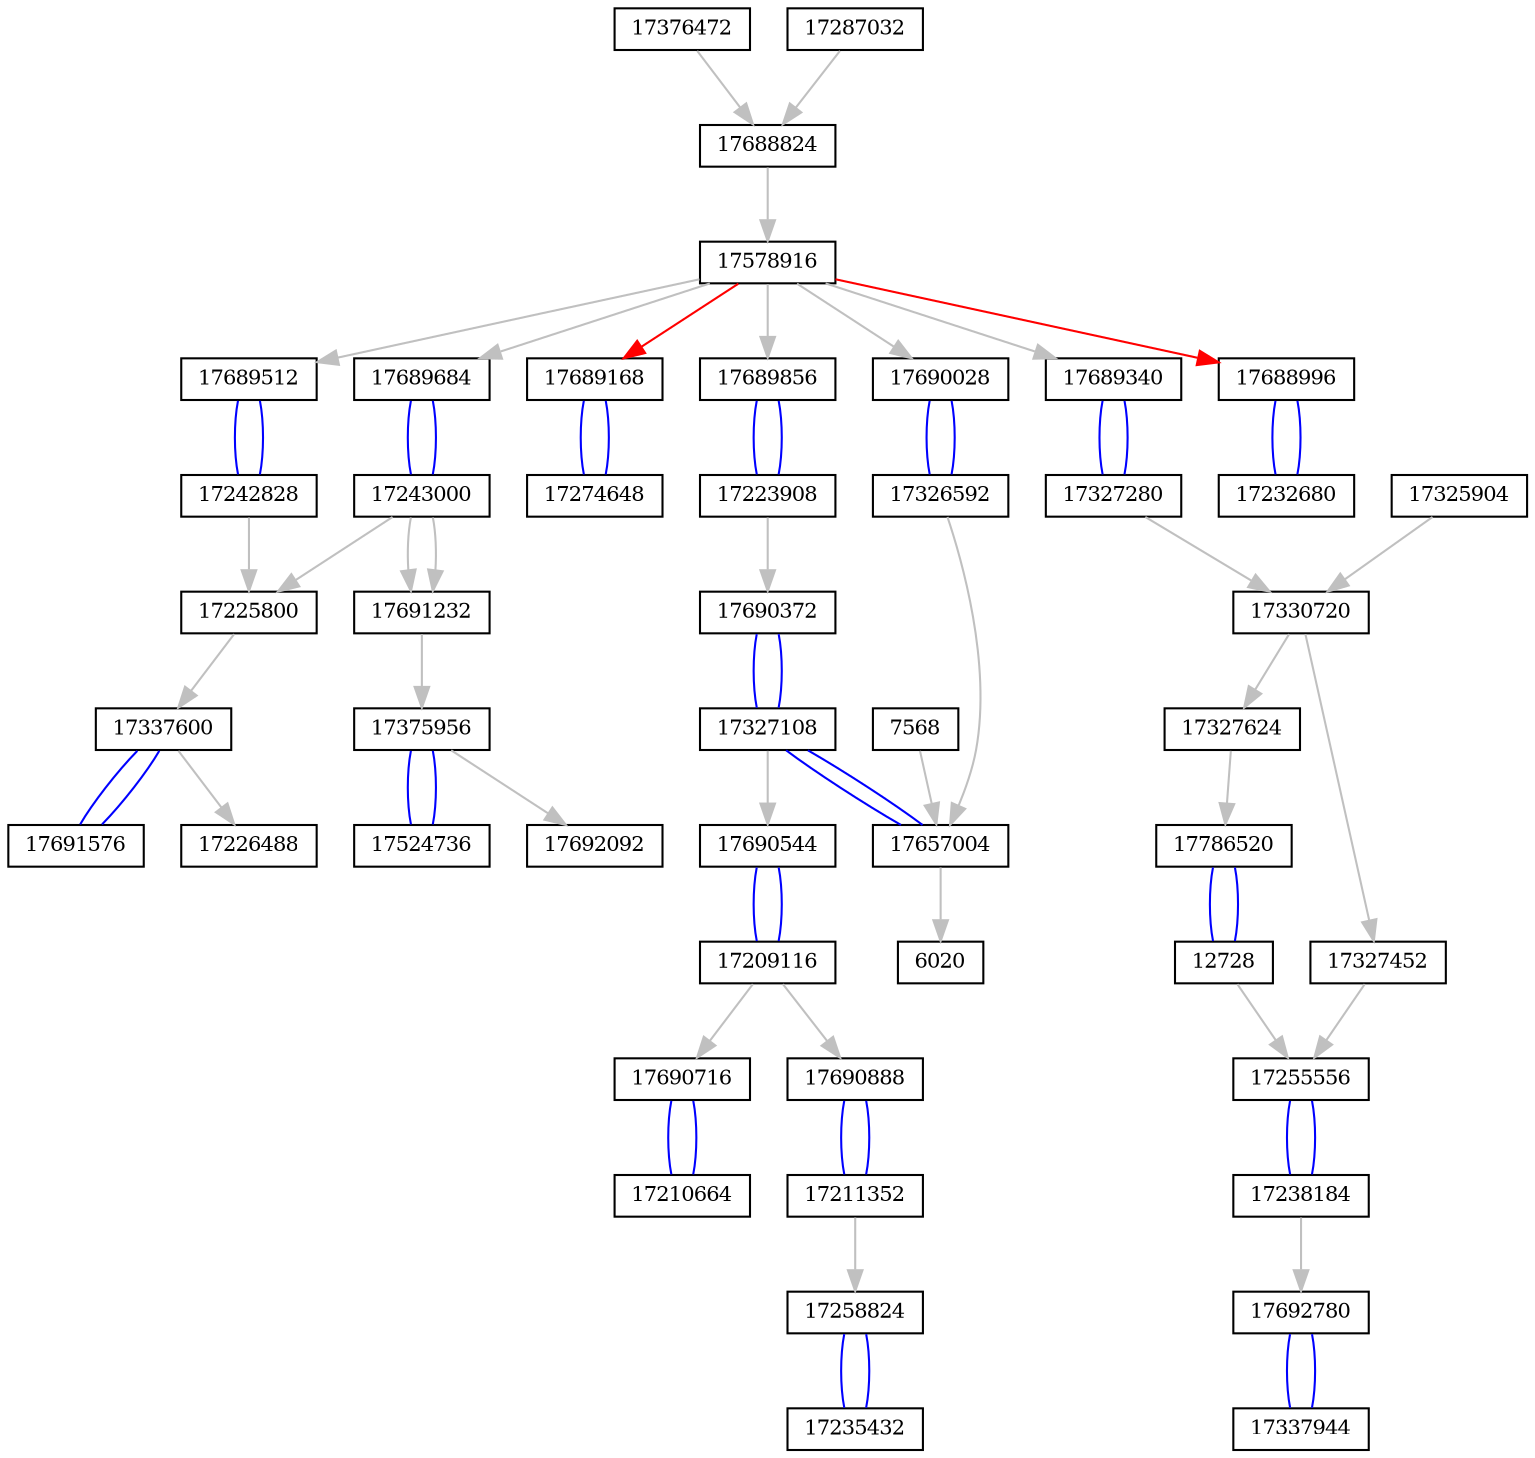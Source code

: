graph G {
	node [label="\N", shape=box, height="0.01", width="0.01", fontsize=10];
	graph [bb="0,0,745,335"];
	17376472 [label=17376472, height="0.28", width="0.78", pos="311,324"];
	17688824 [label=17688824, height="0.28", width="0.78", pos="333,284"];
	17578916 [label=17578916, height="0.28", width="0.78", pos="328,237"];
	17689512 [label=17689512, height="0.28", width="0.78", pos="318,203"];
	17242828 [label=17242828, height="0.28", width="0.78", pos="286,167"];
	17225800 [label=17225800, height="0.28", width="0.78", pos="284,124"];
	17337600 [label=17337600, height="0.28", width="0.78", pos="266,81"];
	17691576 [label=17691576, height="0.28", width="0.78", pos="225,76"];
	17226488 [label=17226488, height="0.28", width="0.78", pos="269,38"];
	17243000 [label=17243000, height="0.28", width="0.78", pos="320,155"];
	17691232 [label=17691232, height="0.28", width="0.78", pos="349,118"];
	17375956 [label=17375956, height="0.28", width="0.78", pos="361,76"];
	17524736 [label=17524736, height="0.28", width="0.78", pos="326,76"];
	17692092 [label=17692092, height="0.28", width="0.78", pos="376,38"];
	17689684 [label=17689684, height="0.28", width="0.78", pos="321,191"];
	17689168 [label=17689168, height="0.28", width="0.78", pos="344,261"];
	17274648 [label=17274648, height="0.28", width="0.78", pos="297,276"];
	17689340 [label=17689340, height="0.28", width="0.78", pos="273,222"];
	17327280 [label=17327280, height="0.28", width="0.78", pos="224,203"];
	17330720 [label=17330720, height="0.28", width="0.78", pos="182,174"];
	17327452 [label=17327452, height="0.28", width="0.78", pos="165,114"];
	17255556 [label=17255556, height="0.28", width="0.78", pos="129,76"];
	17238184 [label=17238184, height="0.28", width="0.78", pos="92,59"];
	17692780 [label=17692780, height="0.28", width="0.78", pos="65,29"];
	17337944 [label=17337944, height="0.28", width="0.78", pos="29,11"];
	12728 [label=12728, height="0.28", width="0.58", pos="88,113"];
	17786520 [label=17786520, height="0.28", width="0.78", pos="123,114"];
	17327624 [label=17327624, height="0.28", width="0.78", pos="147,157"];
	17325904 [label=17325904, height="0.28", width="0.78", pos="152,211"];
	17689856 [label=17689856, height="0.28", width="0.78", pos="368,209"];
	17223908 [label=17223908, height="0.28", width="0.78", pos="413,194"];
	17690372 [label=17690372, height="0.28", width="0.78", pos="453,172"];
	17327108 [label=17327108, height="0.28", width="0.78", pos="503,176"];
	17657004 [label=17657004, height="0.28", width="0.78", pos="472,194"];
	6020 [label=6020, height="0.28", width="0.50", pos="478,156"];
	7568 [label=7568, height="0.28", width="0.50", pos="499,239"];
	17326592 [label=17326592, height="0.28", width="0.78", pos="429,225"];
	17690028 [label=17690028, height="0.28", width="0.78", pos="380,233"];
	17690544 [label=17690544, height="0.28", width="0.78", pos="540,151"];
	17209116 [label=17209116, height="0.28", width="0.78", pos="575,124"];
	17690716 [label=17690716, height="0.28", width="0.78", pos="572,78"];
	17210664 [label=17210664, height="0.28", width="0.78", pos="593,40"];
	17690888 [label=17690888, height="0.28", width="0.78", pos="617,114"];
	17211352 [label=17211352, height="0.28", width="0.78", pos="657,104"];
	17258824 [label=17258824, height="0.28", width="0.78", pos="682,71"];
	17235432 [label=17235432, height="0.28", width="0.78", pos="716,50"];
	17688996 [label=17688996, height="0.28", width="0.78", pos="310,259"];
	17232680 [label=17232680, height="0.28", width="0.78", pos="267,276"];
	17287032 [label=17287032, height="0.28", width="0.78", pos="352,322"];
	17376472 -- 17688824 [color=grey, dir=forward, pos="e,327,294 317,314 319,311 321,307 322,303"];
	17688824 -- 17578916 [color=grey, dir=forward, pos="e,329,247 332,274 331,269 331,263 330,257"];
	17578916 -- 17689512 [color=grey, dir=forward, pos="e,321,213 325,227 325,226 324,224 324,223"];
	17578916 -- 17689168 [color=red, dir=forward, pos="e,337,251 335,247 335,247 335,247 335,247"];
	17578916 -- 17689340 [color=grey, dir=forward, pos="e,300,229 300,229 300,229 300,229 300,229"];
	17578916 -- 17689856 [color=grey, dir=forward, pos="e,354,219 342,227 343,226 344,225 345,225"];
	17578916 -- 17690028 [color=grey, dir=forward, pos="e,356,235 356,235 356,235 356,235 356,235"];
	17578916 -- 17689684 [color=grey, dir=forward, pos="e,322,201 326,227 325,222 324,217 324,211"];
	17578916 -- 17688996 [color=red, dir=forward, pos="e,318,249 320,247 320,247 320,247 319,248"];
	17689512 -- 17242828 [color=blue, pos="316,193 313,188 308,182 303,177"];
	17242828 -- 17689512 [color=blue, pos="288,177 291,182 296,188 300,193"];
	17242828 -- 17225800 [color=grey, dir=forward, pos="e,285,134 286,157 285,153 285,148 285,144"];
	17225800 -- 17337600 [color=grey, dir=forward, pos="e,270,91 280,114 278,110 276,105 274,100"];
	17337600 -- 17691576 [color=blue, pos="238,71 238,71 238,71 238,71"];
	17337600 -- 17226488 [color=grey, dir=forward, pos="e,268,48 267,71 268,67 268,62 268,58"];
	17691576 -- 17337600 [color=blue, pos="253,85 253,85 253,85 253,85"];
	17243000 -- 17225800 [color=grey, dir=forward, pos="e,296,134 308,145 307,144 305,143 304,141"];
	17243000 -- 17691232 [color=grey, dir=forward, pos="e,348,128 336,145 339,143 341,140 343,137"];
	17243000 -- 17691232 [color=grey, dir=forward, pos="e,332,128 321,145 322,142 324,139 326,136"];
	17243000 -- 17689684 [color=blue, pos="314,165 314,170 314,176 315,181"];
	17691232 -- 17375956 [color=grey, dir=forward, pos="e,358,86 352,108 353,104 354,100 355,96"];
	17375956 -- 17524736 [color=blue, pos="333,71 333,71 333,71 333,71"];
	17375956 -- 17692092 [color=grey, dir=forward, pos="e,372,48 365,66 366,63 367,60 368,58"];
	17524736 -- 17375956 [color=blue, pos="354,81 354,81 354,81 354,81"];
	17689684 -- 17243000 [color=blue, pos="326,181 326,176 326,170 326,165"];
	17689168 -- 17274648 [color=blue, pos="316,263 313,264 310,265 308,266"];
	17274648 -- 17689168 [color=blue, pos="325,273 327,272 329,272 331,271"];
	17689340 -- 17327280 [color=blue, pos="264,212 261,210 256,208 252,206"];
	17327280 -- 17330720 [color=grey, dir=forward, pos="e,197,184 209,193 208,192 207,191 205,190"];
	17327280 -- 17689340 [color=blue, pos="236,213 239,214 242,216 245,217"];
	17330720 -- 17327452 [color=grey, dir=forward, pos="e,168,124 179,164 177,156 173,144 171,134"];
	17330720 -- 17327624 [color=grey, dir=forward, pos="e,161,164 161,164 161,164 161,164 161,164"];
	17327452 -- 17255556 [color=grey, dir=forward, pos="e,139,86 155,104 152,101 149,97 146,93"];
	17255556 -- 17238184 [color=blue, pos="122,66 121,66 121,65 120,65"];
	17238184 -- 17692780 [color=grey, dir=forward, pos="e,74,39 83,49 82,48 82,47 81,47"];
	17238184 -- 17255556 [color=blue, pos="101,69 101,69 101,69 101,69"];
	17692780 -- 17337944 [color=blue, pos="59,19 58,19 58,18 57,18"];
	17337944 -- 17692780 [color=blue, pos="37,21 37,21 37,21 37,21"];
	12728 -- 17255556 [color=grey, dir=forward, pos="e,118,86 99,103 103,100 106,96 110,93"];
	12728 -- 17786520 [color=blue, pos="109,119 109,119 109,119 109,119"];
	17786520 -- 12728 [color=blue, pos="95,108 95,108 95,108 95,108"];
	17327624 -- 17786520 [color=grey, dir=forward, pos="e,129,124 141,147 139,143 136,138 133,133"];
	17325904 -- 17330720 [color=grey, dir=forward, pos="e,174,184 160,201 162,198 165,195 167,192"];
	17689856 -- 17223908 [color=blue, pos="396,206 398,205 399,205 401,204"];
	17223908 -- 17689856 [color=blue, pos="385,196 383,197 380,198 378,199"];
	17223908 -- 17690372 [color=grey, dir=forward, pos="e,435,182 432,184 432,184 432,184 432,184"];
	17690372 -- 17327108 [color=blue, pos="481,180 481,180 481,180 481,180"];
	17327108 -- 17657004 [color=blue, pos="475,186 475,186 475,186 475,186"];
	17327108 -- 17690544 [color=grey, dir=forward, pos="e,525,161 518,166 518,166 518,166 518,166"];
	17327108 -- 17690372 [color=blue, pos="475,167 475,167 475,167 475,167"];
	17657004 -- 17327108 [color=blue, pos="499,184 499,184 499,184 499,184"];
	17657004 -- 6020 [color=grey, dir=forward, pos="e,476,166 474,184 474,181 474,179 474,176"];
	7568 -- 17657004 [color=grey, dir=forward, pos="e,478,204 493,229 490,224 487,218 484,212"];
	17326592 -- 17657004 [color=grey, dir=forward, pos="e,458,204 443,215 445,214 448,212 450,210"];
	17326592 -- 17690028 [color=blue, pos="401,223 401,223 401,223 401,223"];
	17690028 -- 17326592 [color=blue, pos="408,234 408,234 408,234 408,234"];
	17690544 -- 17209116 [color=blue, pos="564,141 566,139 568,136 570,134"];
	17209116 -- 17690716 [color=grey, dir=forward, pos="e,572,88 574,114 573,109 573,104 573,98"];
	17209116 -- 17690544 [color=blue, pos="551,134 549,136 547,139 545,141"];
	17209116 -- 17690888 [color=grey, dir=forward, pos="e,603,117 603,117 603,117 603,117 603,117"];
	17690716 -- 17210664 [color=blue, pos="584,68 588,63 591,56 593,50"];
	17210664 -- 17690716 [color=blue, pos="580,50 576,55 573,62 571,68"];
	17690888 -- 17211352 [color=blue, pos="645,113 645,113 645,113 645,113"];
	17211352 -- 17258824 [color=grey, dir=forward, pos="e,674,81 665,94 666,93 667,91 668,90"];
	17211352 -- 17690888 [color=blue, pos="629,104 629,104 629,104 629,104"];
	17258824 -- 17235432 [color=blue, pos="709,61 709,61 710,60 710,60"];
	17235432 -- 17258824 [color=blue, pos="688,60 688,60 687,61 687,61"];
	17688996 -- 17232680 [color=blue, pos="282,262 279,263 277,265 275,266"];
	17232680 -- 17688996 [color=blue, pos="295,270 296,270 297,269 297,269"];
	17287032 -- 17688824 [color=grey, dir=forward, pos="e,338,294 347,312 346,309 344,306 343,303"];
}
